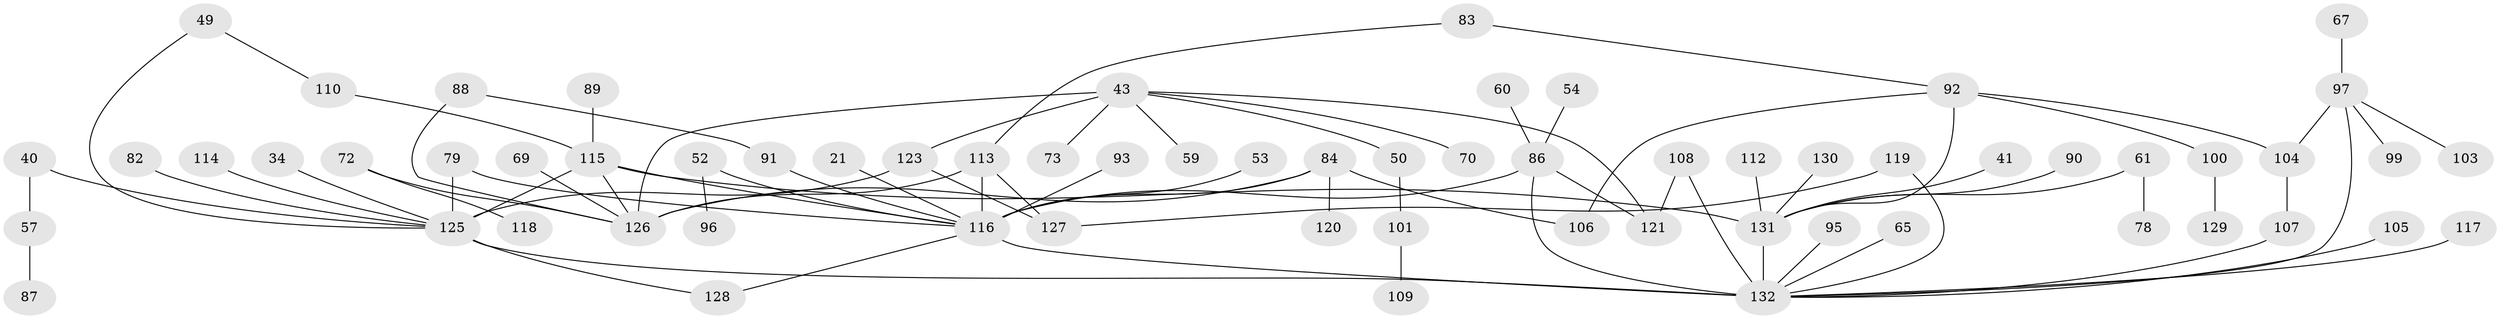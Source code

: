 // original degree distribution, {6: 0.015151515151515152, 4: 0.08333333333333333, 8: 0.007575757575757576, 5: 0.06818181818181818, 3: 0.2196969696969697, 7: 0.015151515151515152, 2: 0.3181818181818182, 1: 0.2727272727272727}
// Generated by graph-tools (version 1.1) at 2025/42/03/09/25 04:42:20]
// undirected, 66 vertices, 83 edges
graph export_dot {
graph [start="1"]
  node [color=gray90,style=filled];
  21;
  34;
  40;
  41;
  43 [super="+37"];
  49;
  50;
  52;
  53;
  54;
  57;
  59;
  60;
  61;
  65;
  67;
  69;
  70;
  72;
  73;
  78;
  79;
  82;
  83;
  84;
  86 [super="+20+77"];
  87;
  88;
  89;
  90;
  91;
  92 [super="+48+45"];
  93;
  95;
  96;
  97 [super="+25"];
  99;
  100;
  101;
  103;
  104 [super="+68"];
  105;
  106;
  107 [super="+23+38+102"];
  108;
  109;
  110;
  112;
  113 [super="+19+62"];
  114;
  115 [super="+111+94"];
  116 [super="+32+33"];
  117;
  118;
  119;
  120;
  121 [super="+64"];
  123 [super="+74"];
  125 [super="+122+85"];
  126 [super="+16+71"];
  127 [super="+27"];
  128;
  129;
  130;
  131 [super="+30+36+39+124"];
  132 [super="+75+98"];
  21 -- 116;
  34 -- 125;
  40 -- 57;
  40 -- 125;
  41 -- 131;
  43 -- 50;
  43 -- 121;
  43 -- 70;
  43 -- 73;
  43 -- 59;
  43 -- 126 [weight=2];
  43 -- 123;
  49 -- 110;
  49 -- 125;
  50 -- 101;
  52 -- 96;
  52 -- 116;
  53 -- 116;
  54 -- 86;
  57 -- 87;
  60 -- 86;
  61 -- 78;
  61 -- 131;
  65 -- 132;
  67 -- 97;
  69 -- 126;
  72 -- 118;
  72 -- 126;
  79 -- 116;
  79 -- 125;
  82 -- 125;
  83 -- 113;
  83 -- 92;
  84 -- 120;
  84 -- 106;
  84 -- 116;
  84 -- 126;
  86 -- 132;
  86 -- 121;
  86 -- 116;
  88 -- 91;
  88 -- 126;
  89 -- 115;
  90 -- 131;
  91 -- 116;
  92 -- 100;
  92 -- 104;
  92 -- 106;
  92 -- 131;
  93 -- 116;
  95 -- 132;
  97 -- 132 [weight=3];
  97 -- 99;
  97 -- 103;
  97 -- 104 [weight=2];
  100 -- 129;
  101 -- 109;
  104 -- 107;
  105 -- 132;
  107 -- 132;
  108 -- 121 [weight=2];
  108 -- 132;
  110 -- 115;
  112 -- 131;
  113 -- 126 [weight=2];
  113 -- 127;
  113 -- 116 [weight=3];
  114 -- 125;
  115 -- 131 [weight=2];
  115 -- 116;
  115 -- 126;
  115 -- 125;
  116 -- 128;
  116 -- 132 [weight=4];
  117 -- 132;
  119 -- 127;
  119 -- 132;
  123 -- 127;
  123 -- 125;
  125 -- 132 [weight=3];
  125 -- 128;
  130 -- 131;
  131 -- 132 [weight=3];
}
